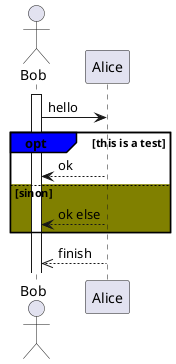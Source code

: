 {
  "sha1": "dl2o8y3d1i4bk1fe52hh8k5ajmskzhj",
  "insertion": {
    "when": "2024-06-01T09:03:03.175Z",
    "user": "plantuml@gmail.com"
  }
}
@startuml


actor Bob
participant Alice

activate Bob
Bob -> Alice: hello

opt#blue this is a test
  Alice --> Bob : ok
else #olive sinon
  Alice --> Bob : ok else
end

Alice -->> Bob : finish

@enduml
